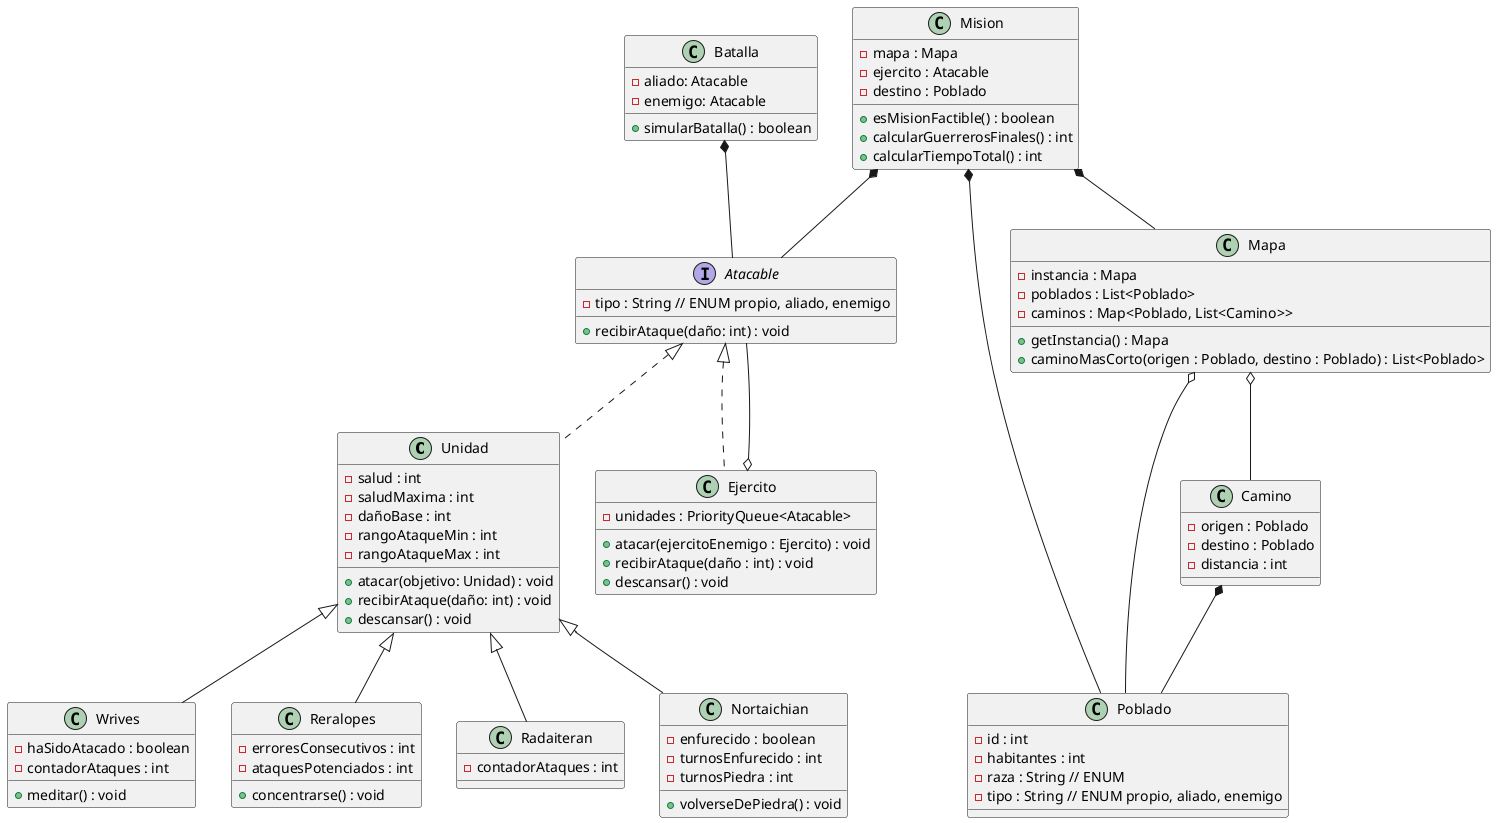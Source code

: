 @startuml
class Unidad implements Atacable {
    - salud : int
    - saludMaxima : int
    - dañoBase : int
    - rangoAtaqueMin : int
    - rangoAtaqueMax : int
    + atacar(objetivo: Unidad) : void
    + recibirAtaque(daño: int) : void
    + descansar() : void
}

class Wrives extends Unidad {
    - haSidoAtacado : boolean
    - contadorAtaques : int
    + meditar() : void
}

class Reralopes extends Unidad {
    - erroresConsecutivos : int
    - ataquesPotenciados : int
    + concentrarse() : void
}

class Radaiteran extends Unidad {
    - contadorAtaques : int
}

class Nortaichian extends Unidad {
    - enfurecido : boolean
    - turnosEnfurecido : int
    - turnosPiedra : int
    + volverseDePiedra() : void
}

interface Atacable {
    - tipo : String // ENUM propio, aliado, enemigo
    + recibirAtaque(daño: int) : void
}

 class Ejercito implements Atacable {
    - unidades : PriorityQueue<Atacable>
    + atacar(ejercitoEnemigo : Ejercito) : void
    + recibirAtaque(daño : int) : void
    + descansar() : void
}

class Batalla {
    - aliado: Atacable
    - enemigo: Atacable
    + simularBatalla() : boolean
}

class Poblado {
    - id : int
    - habitantes : int
    - raza : String // ENUM
    - tipo : String // ENUM propio, aliado, enemigo
}

class Mapa {
    - instancia : Mapa
    - poblados : List<Poblado>
    - caminos : Map<Poblado, List<Camino>>
    + getInstancia() : Mapa
    + caminoMasCorto(origen : Poblado, destino : Poblado) : List<Poblado>
}

class Camino {
    - origen : Poblado
    - destino : Poblado
    - distancia : int
}

class Mision {
    - mapa : Mapa
    - ejercito : Atacable
    - destino : Poblado
    + esMisionFactible() : boolean
    + calcularGuerrerosFinales() : int
    + calcularTiempoTotal() : int
}

Batalla *-- Atacable

Mapa o-- Poblado
Mapa o-- Camino
Ejercito o-- Atacable

Camino *-- Poblado

Mision *-- Mapa
Mision *-- Atacable
Mision *-- Poblado

@enduml